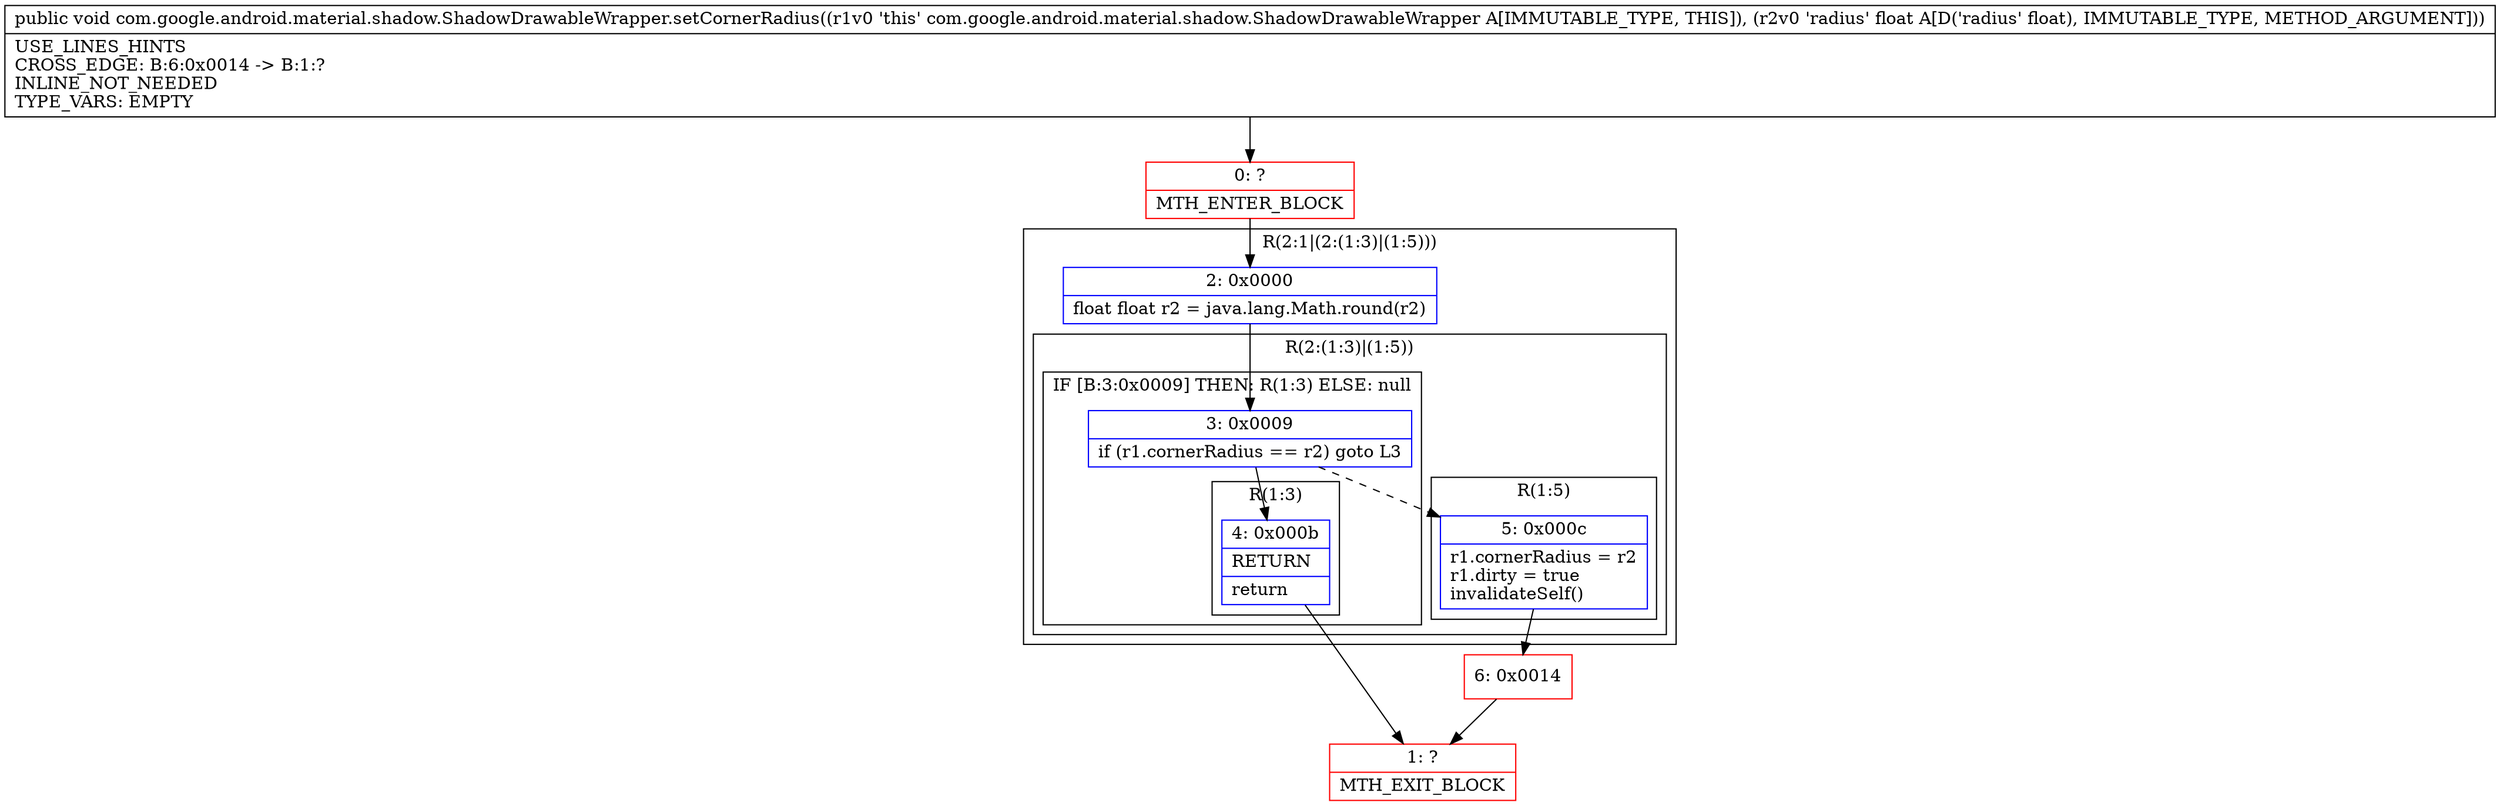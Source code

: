 digraph "CFG forcom.google.android.material.shadow.ShadowDrawableWrapper.setCornerRadius(F)V" {
subgraph cluster_Region_1224280595 {
label = "R(2:1|(2:(1:3)|(1:5)))";
node [shape=record,color=blue];
Node_2 [shape=record,label="{2\:\ 0x0000|float float r2 = java.lang.Math.round(r2)\l}"];
subgraph cluster_Region_566909398 {
label = "R(2:(1:3)|(1:5))";
node [shape=record,color=blue];
subgraph cluster_IfRegion_1803698236 {
label = "IF [B:3:0x0009] THEN: R(1:3) ELSE: null";
node [shape=record,color=blue];
Node_3 [shape=record,label="{3\:\ 0x0009|if (r1.cornerRadius == r2) goto L3\l}"];
subgraph cluster_Region_1609081603 {
label = "R(1:3)";
node [shape=record,color=blue];
Node_4 [shape=record,label="{4\:\ 0x000b|RETURN\l|return\l}"];
}
}
subgraph cluster_Region_1645711656 {
label = "R(1:5)";
node [shape=record,color=blue];
Node_5 [shape=record,label="{5\:\ 0x000c|r1.cornerRadius = r2\lr1.dirty = true\linvalidateSelf()\l}"];
}
}
}
Node_0 [shape=record,color=red,label="{0\:\ ?|MTH_ENTER_BLOCK\l}"];
Node_1 [shape=record,color=red,label="{1\:\ ?|MTH_EXIT_BLOCK\l}"];
Node_6 [shape=record,color=red,label="{6\:\ 0x0014}"];
MethodNode[shape=record,label="{public void com.google.android.material.shadow.ShadowDrawableWrapper.setCornerRadius((r1v0 'this' com.google.android.material.shadow.ShadowDrawableWrapper A[IMMUTABLE_TYPE, THIS]), (r2v0 'radius' float A[D('radius' float), IMMUTABLE_TYPE, METHOD_ARGUMENT]))  | USE_LINES_HINTS\lCROSS_EDGE: B:6:0x0014 \-\> B:1:?\lINLINE_NOT_NEEDED\lTYPE_VARS: EMPTY\l}"];
MethodNode -> Node_0;Node_2 -> Node_3;
Node_3 -> Node_4;
Node_3 -> Node_5[style=dashed];
Node_4 -> Node_1;
Node_5 -> Node_6;
Node_0 -> Node_2;
Node_6 -> Node_1;
}

